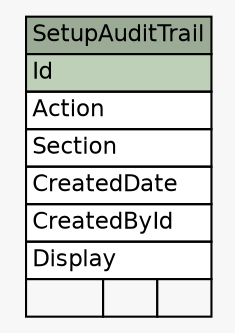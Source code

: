 // dot 2.36.0 on Mac OS X 10.11.6
// SchemaSpy rev 590
digraph "SetupAuditTrail" {
  graph [
    rankdir="RL"
    bgcolor="#f7f7f7"
    nodesep="0.18"
    ranksep="0.46"
    fontname="Helvetica"
    fontsize="11"
  ];
  node [
    fontname="Helvetica"
    fontsize="11"
    shape="plaintext"
  ];
  edge [
    arrowsize="0.8"
  ];
  "SetupAuditTrail" [
    label=<
    <TABLE BORDER="0" CELLBORDER="1" CELLSPACING="0" BGCOLOR="#ffffff">
      <TR><TD COLSPAN="3" BGCOLOR="#9bab96" ALIGN="CENTER">SetupAuditTrail</TD></TR>
      <TR><TD PORT="Id" COLSPAN="3" BGCOLOR="#bed1b8" ALIGN="LEFT">Id</TD></TR>
      <TR><TD PORT="Action" COLSPAN="3" ALIGN="LEFT">Action</TD></TR>
      <TR><TD PORT="Section" COLSPAN="3" ALIGN="LEFT">Section</TD></TR>
      <TR><TD PORT="CreatedDate" COLSPAN="3" ALIGN="LEFT">CreatedDate</TD></TR>
      <TR><TD PORT="CreatedById" COLSPAN="3" ALIGN="LEFT">CreatedById</TD></TR>
      <TR><TD PORT="Display" COLSPAN="3" ALIGN="LEFT">Display</TD></TR>
      <TR><TD ALIGN="LEFT" BGCOLOR="#f7f7f7">  </TD><TD ALIGN="RIGHT" BGCOLOR="#f7f7f7">  </TD><TD ALIGN="RIGHT" BGCOLOR="#f7f7f7">  </TD></TR>
    </TABLE>>
    URL="tables/SetupAuditTrail.html"
    tooltip="SetupAuditTrail"
  ];
}
